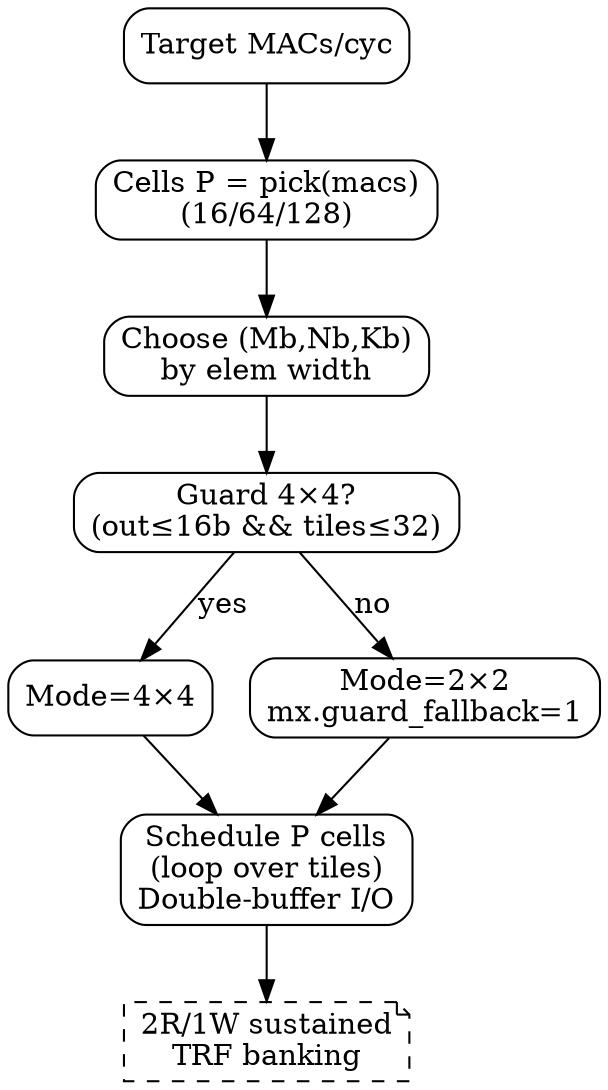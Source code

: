 // **Scaling Policy Flow:** This diagram illustrates how the compiler/runtime selects the tiling mode and parallel cell count for GEMM workloads based on throughput targets and datatype constraints.
digraph ScalingPolicy {
  rankdir=TB; node [shape=box, style=rounded];
  P[label="Target MACs/cyc"];
  C[label="Cells P = pick(macs)\n(16/64/128)"];
  W[label="Choose (Mb,Nb,Kb)\nby elem width"];
  G[label="Guard 4×4?\n(out≤16b && tiles≤32)"];
  M[label="Mode=4×4"];
  F[label="Mode=2×2\nmx.guard_fallback=1"];
  S[label="Schedule P cells\n(loop over tiles)\nDouble-buffer I/O"];
  P->C->W->G;
  G->M[label="yes"]; G->F[label="no"];
  M->S; F->S;
  note[label="2R/1W sustained\nTRF banking", shape=note, style=dashed]
  S->note;
}
